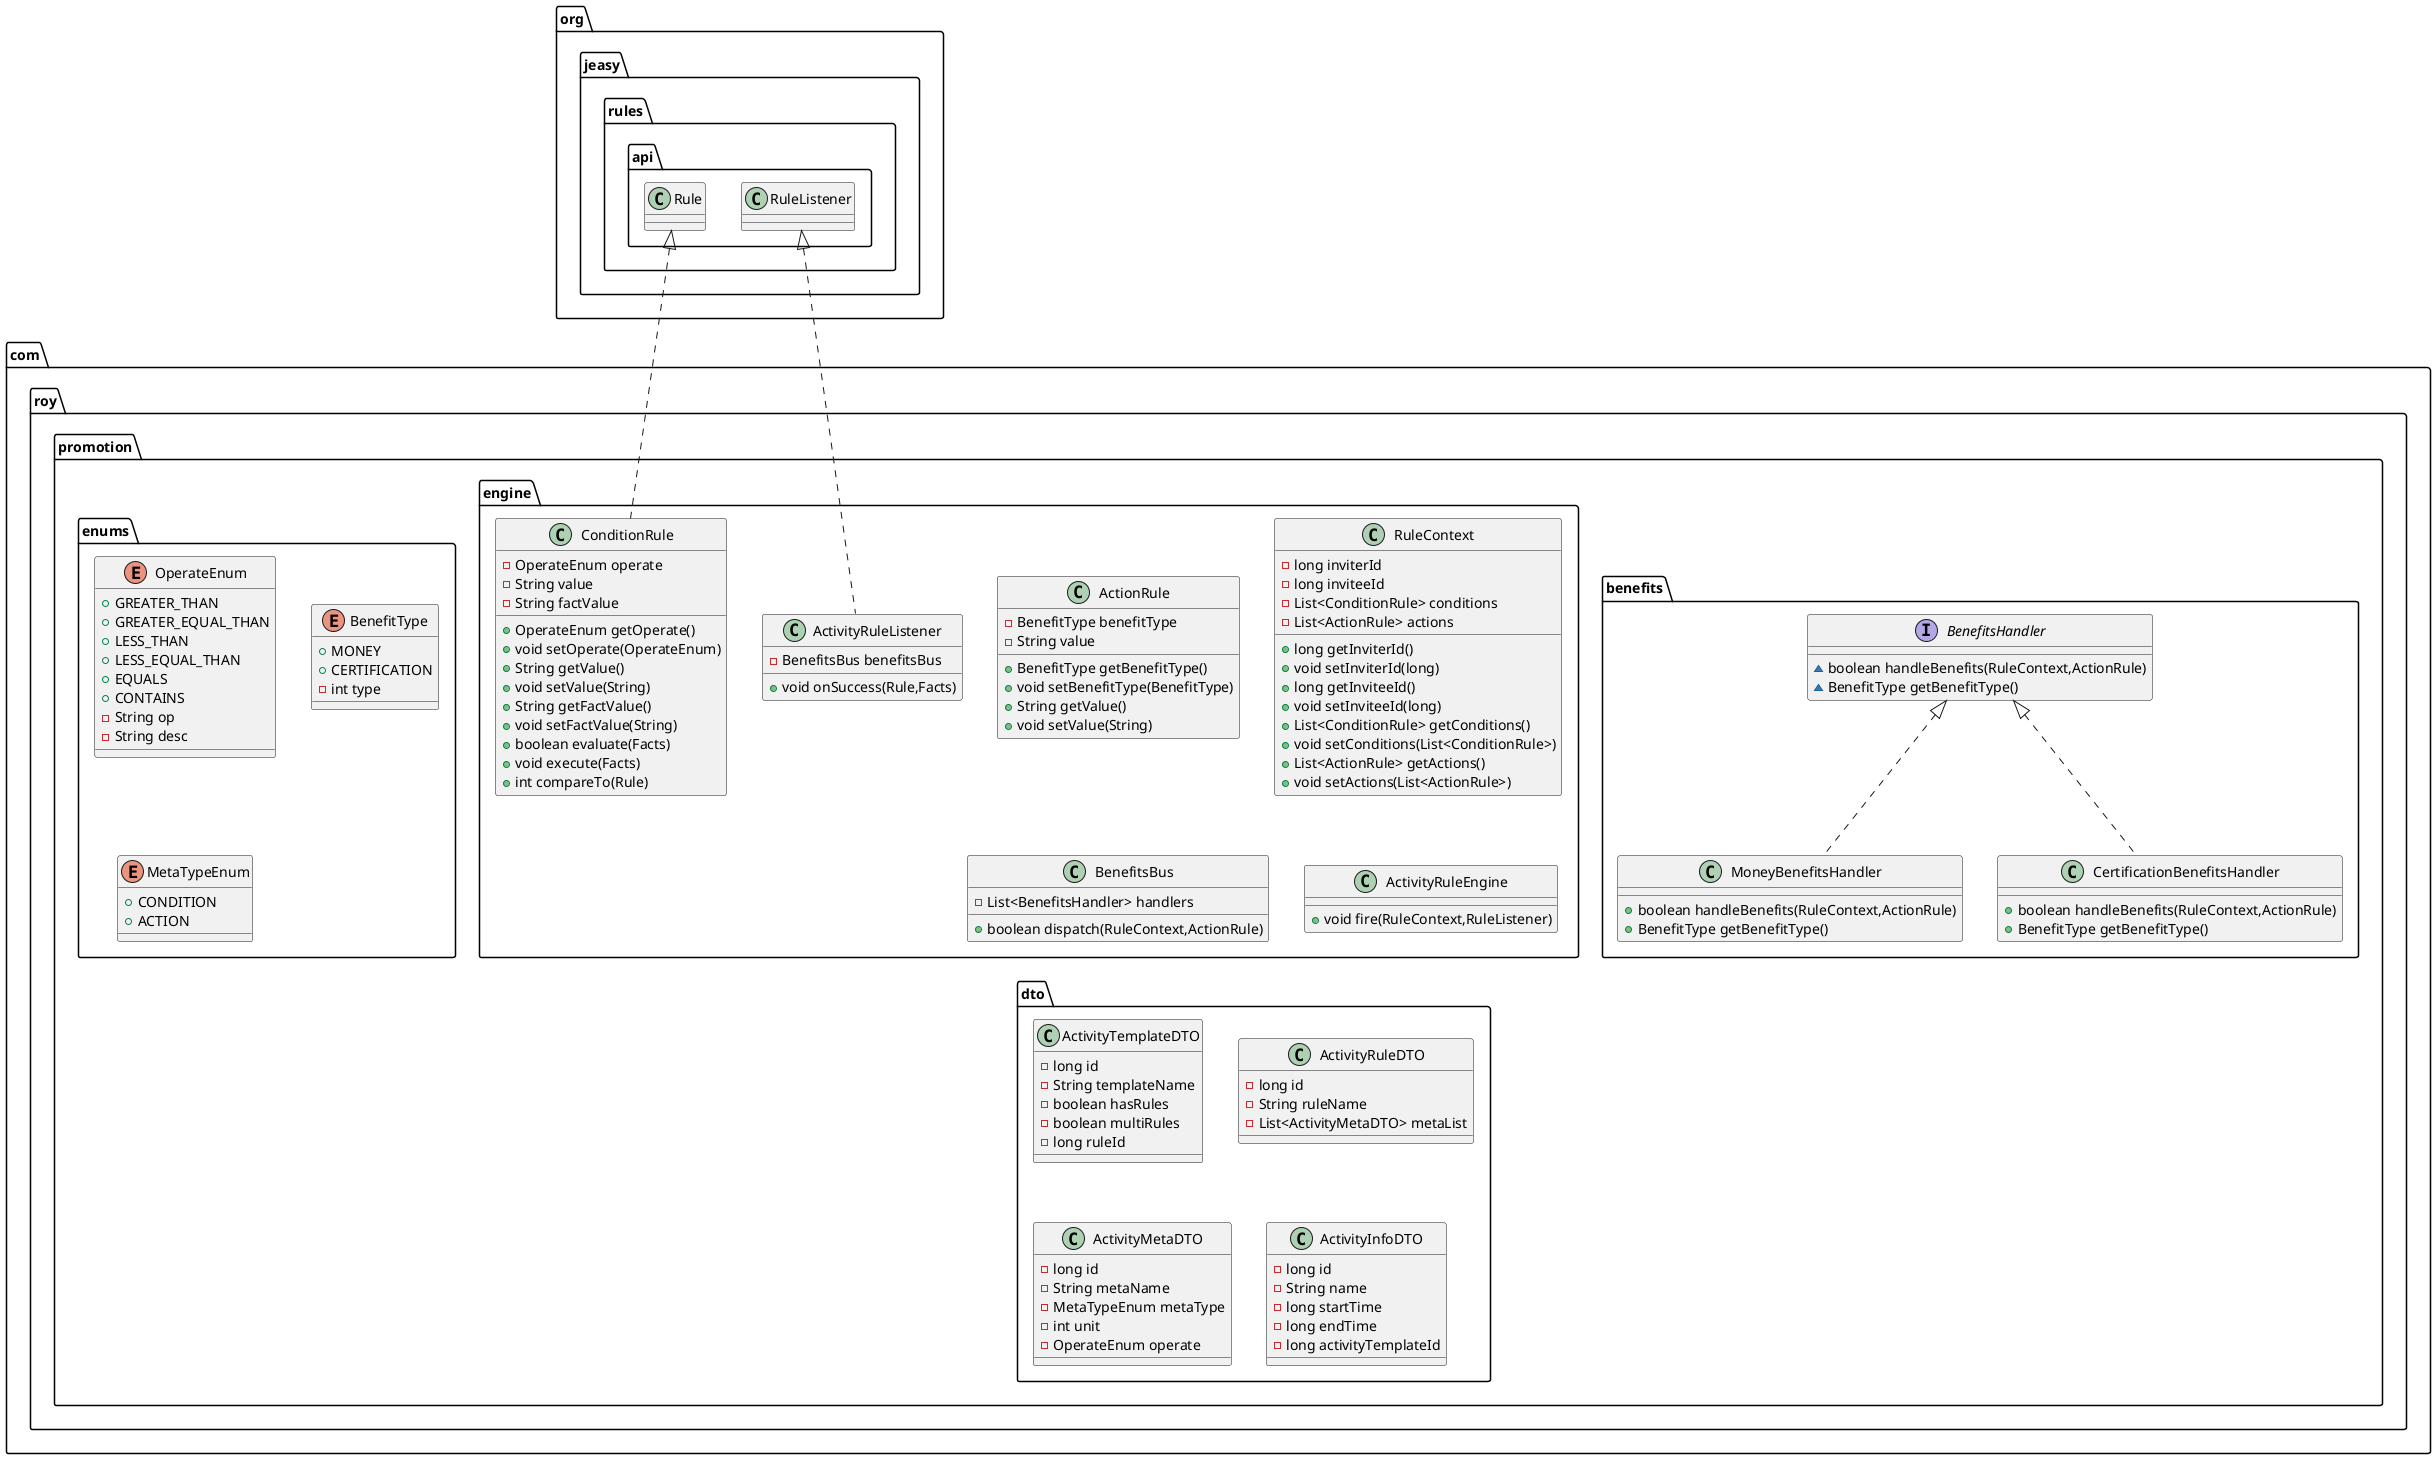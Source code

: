 @startuml
class com.roy.promotion.benefits.MoneyBenefitsHandler {
+ boolean handleBenefits(RuleContext,ActionRule)
+ BenefitType getBenefitType()
}
class com.roy.promotion.engine.ActivityRuleListener {
- BenefitsBus benefitsBus
+ void onSuccess(Rule,Facts)
}
class com.roy.promotion.engine.ActionRule {
- BenefitType benefitType
- String value
+ BenefitType getBenefitType()
+ void setBenefitType(BenefitType)
+ String getValue()
+ void setValue(String)
}
class com.roy.promotion.benefits.CertificationBenefitsHandler {
+ boolean handleBenefits(RuleContext,ActionRule)
+ BenefitType getBenefitType()
}
class com.roy.promotion.engine.RuleContext {
- long inviterId
- long inviteeId
- List<ConditionRule> conditions
- List<ActionRule> actions
+ long getInviterId()
+ void setInviterId(long)
+ long getInviteeId()
+ void setInviteeId(long)
+ List<ConditionRule> getConditions()
+ void setConditions(List<ConditionRule>)
+ List<ActionRule> getActions()
+ void setActions(List<ActionRule>)
}
enum com.roy.promotion.enums.OperateEnum {
+  GREATER_THAN
+  GREATER_EQUAL_THAN
+  LESS_THAN
+  LESS_EQUAL_THAN
+  EQUALS
+  CONTAINS
- String op
- String desc
}
class com.roy.promotion.engine.ConditionRule {
- OperateEnum operate
- String value
- String factValue
+ OperateEnum getOperate()
+ void setOperate(OperateEnum)
+ String getValue()
+ void setValue(String)
+ String getFactValue()
+ void setFactValue(String)
+ boolean evaluate(Facts)
+ void execute(Facts)
+ int compareTo(Rule)
}
class com.roy.promotion.engine.BenefitsBus {
- List<BenefitsHandler> handlers
+ boolean dispatch(RuleContext,ActionRule)
}
interface com.roy.promotion.benefits.BenefitsHandler {
~ boolean handleBenefits(RuleContext,ActionRule)
~ BenefitType getBenefitType()
}
class com.roy.promotion.dto.ActivityTemplateDTO {
- long id
- String templateName
- boolean hasRules
- boolean multiRules
- long ruleId
}
enum com.roy.promotion.enums.BenefitType {
+  MONEY
+  CERTIFICATION
- int type
}
class com.roy.promotion.engine.ActivityRuleEngine {
+ void fire(RuleContext,RuleListener)
}
class com.roy.promotion.dto.ActivityRuleDTO {
- long id
- String ruleName
- List<ActivityMetaDTO> metaList
}
class com.roy.promotion.dto.ActivityMetaDTO {
- long id
- String metaName
- MetaTypeEnum metaType
- int unit
- OperateEnum operate
}
enum com.roy.promotion.enums.MetaTypeEnum {
+  CONDITION
+  ACTION
}
class com.roy.promotion.dto.ActivityInfoDTO {
- long id
- String name
- long startTime
- long endTime
- long activityTemplateId
}


com.roy.promotion.benefits.BenefitsHandler <|.. com.roy.promotion.benefits.MoneyBenefitsHandler
org.jeasy.rules.api.RuleListener <|.. com.roy.promotion.engine.ActivityRuleListener
com.roy.promotion.benefits.BenefitsHandler <|.. com.roy.promotion.benefits.CertificationBenefitsHandler
org.jeasy.rules.api.Rule <|.. com.roy.promotion.engine.ConditionRule
@enduml